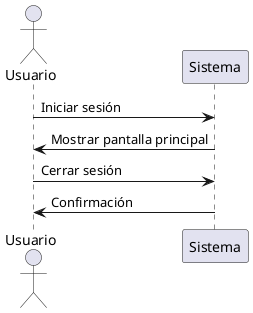 @startuml name
actor Usuario
participant "Sistema" as S

Usuario -> S: Iniciar sesión
S -> Usuario: Mostrar pantalla principal

Usuario -> S: Cerrar sesión
S -> Usuario: Confirmación

@enduml
